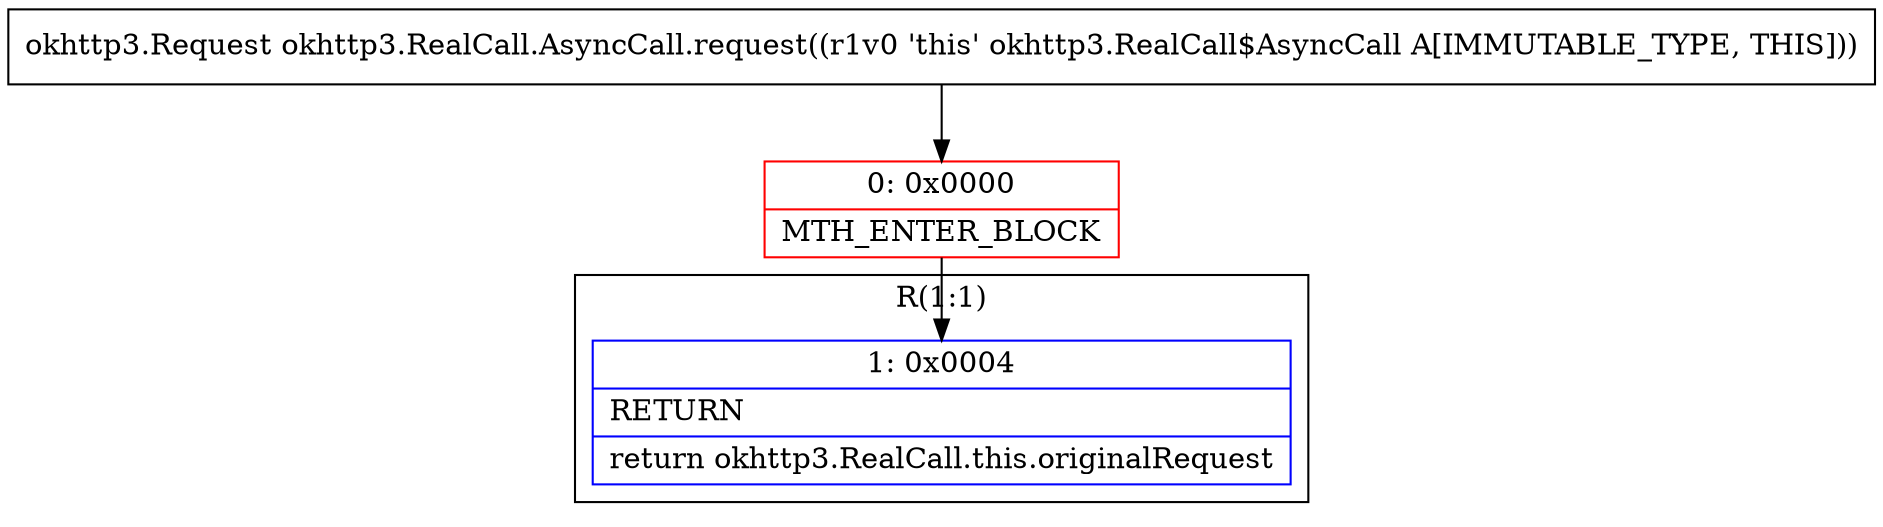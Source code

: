 digraph "CFG forokhttp3.RealCall.AsyncCall.request()Lokhttp3\/Request;" {
subgraph cluster_Region_715649345 {
label = "R(1:1)";
node [shape=record,color=blue];
Node_1 [shape=record,label="{1\:\ 0x0004|RETURN\l|return okhttp3.RealCall.this.originalRequest\l}"];
}
Node_0 [shape=record,color=red,label="{0\:\ 0x0000|MTH_ENTER_BLOCK\l}"];
MethodNode[shape=record,label="{okhttp3.Request okhttp3.RealCall.AsyncCall.request((r1v0 'this' okhttp3.RealCall$AsyncCall A[IMMUTABLE_TYPE, THIS])) }"];
MethodNode -> Node_0;
Node_0 -> Node_1;
}


